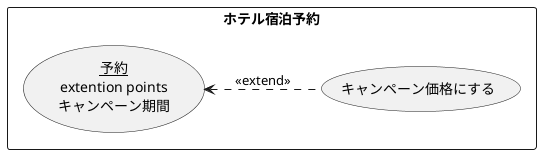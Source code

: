 @startuml ユースケース図
left to right direction

rectangle ホテル宿泊予約 {
usecase (<u>予約</u>\nextention points\nキャンペーン期間) as reserve
usecase キャンペーン価格にする
}
reserve <.. キャンペーン価格にする : << extend >>

@enduml